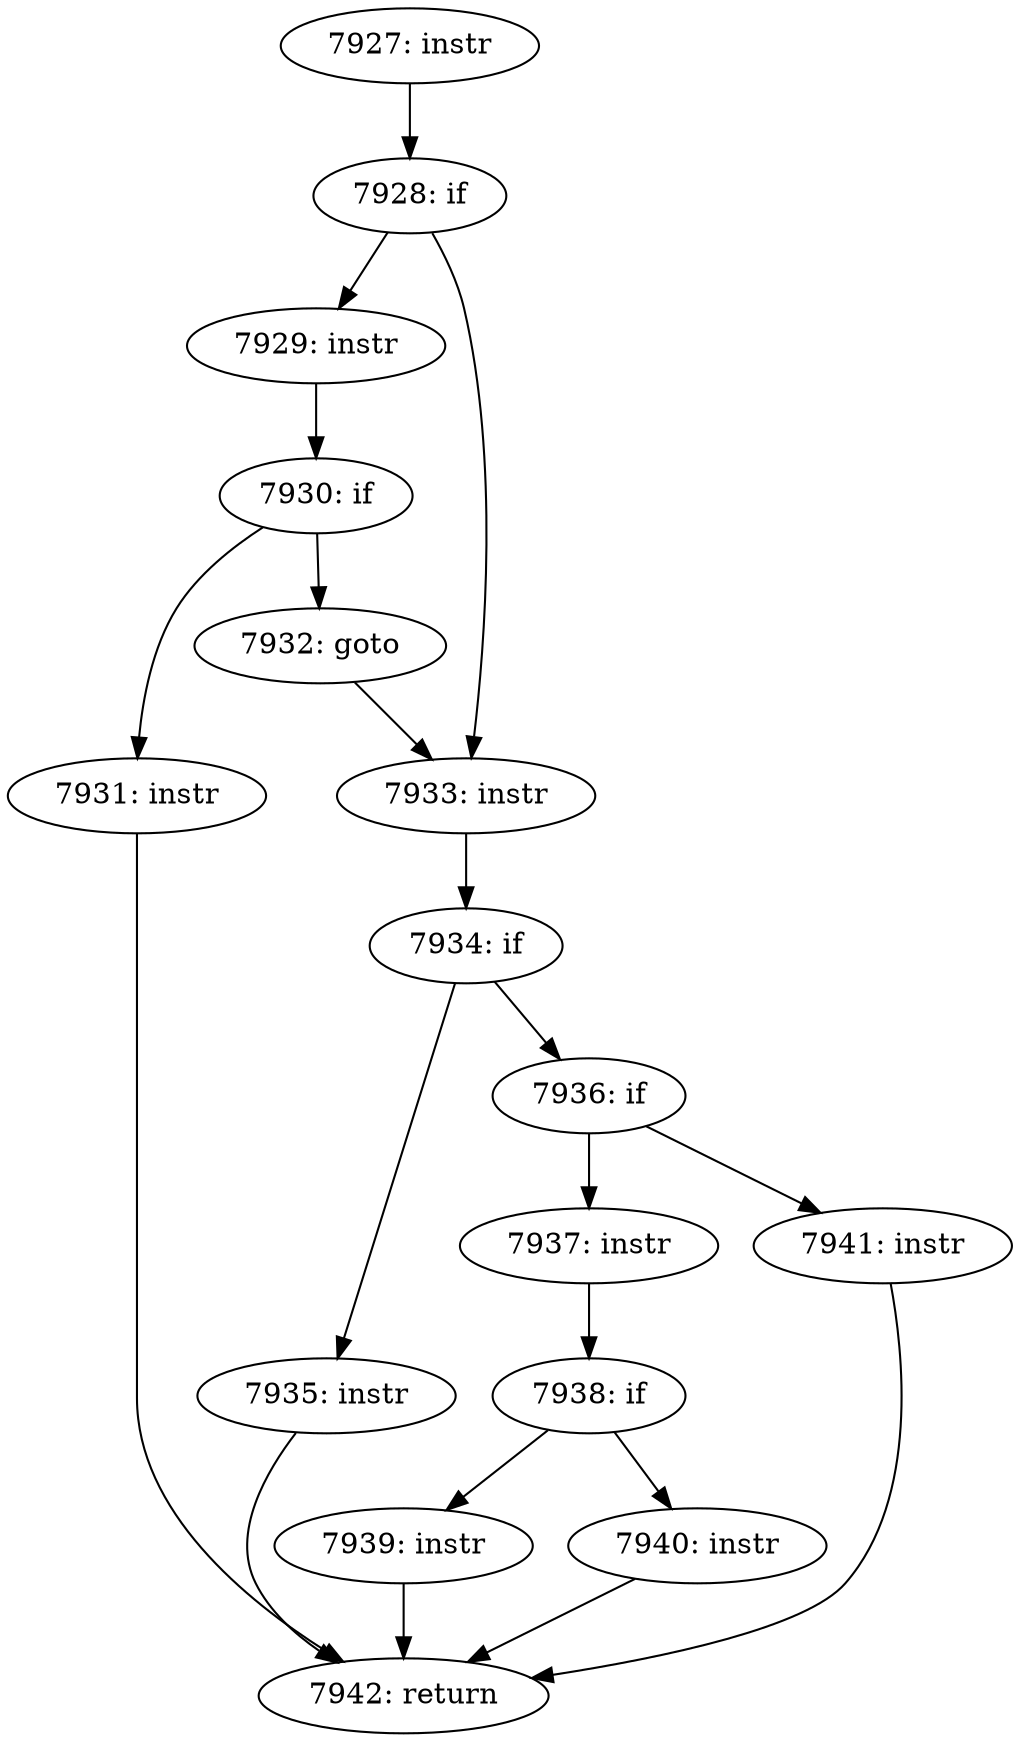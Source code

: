 digraph CFG___tcp_ack_snd_check {
7927 [label="7927: instr"]
	7927 -> 7928
7928 [label="7928: if"]
	7928 -> 7929
	7928 -> 7933
7929 [label="7929: instr"]
	7929 -> 7930
7930 [label="7930: if"]
	7930 -> 7931
	7930 -> 7932
7931 [label="7931: instr"]
	7931 -> 7942
7932 [label="7932: goto"]
	7932 -> 7933
7933 [label="7933: instr"]
	7933 -> 7934
7934 [label="7934: if"]
	7934 -> 7935
	7934 -> 7936
7935 [label="7935: instr"]
	7935 -> 7942
7936 [label="7936: if"]
	7936 -> 7937
	7936 -> 7941
7937 [label="7937: instr"]
	7937 -> 7938
7938 [label="7938: if"]
	7938 -> 7939
	7938 -> 7940
7939 [label="7939: instr"]
	7939 -> 7942
7940 [label="7940: instr"]
	7940 -> 7942
7941 [label="7941: instr"]
	7941 -> 7942
7942 [label="7942: return"]
	
}
